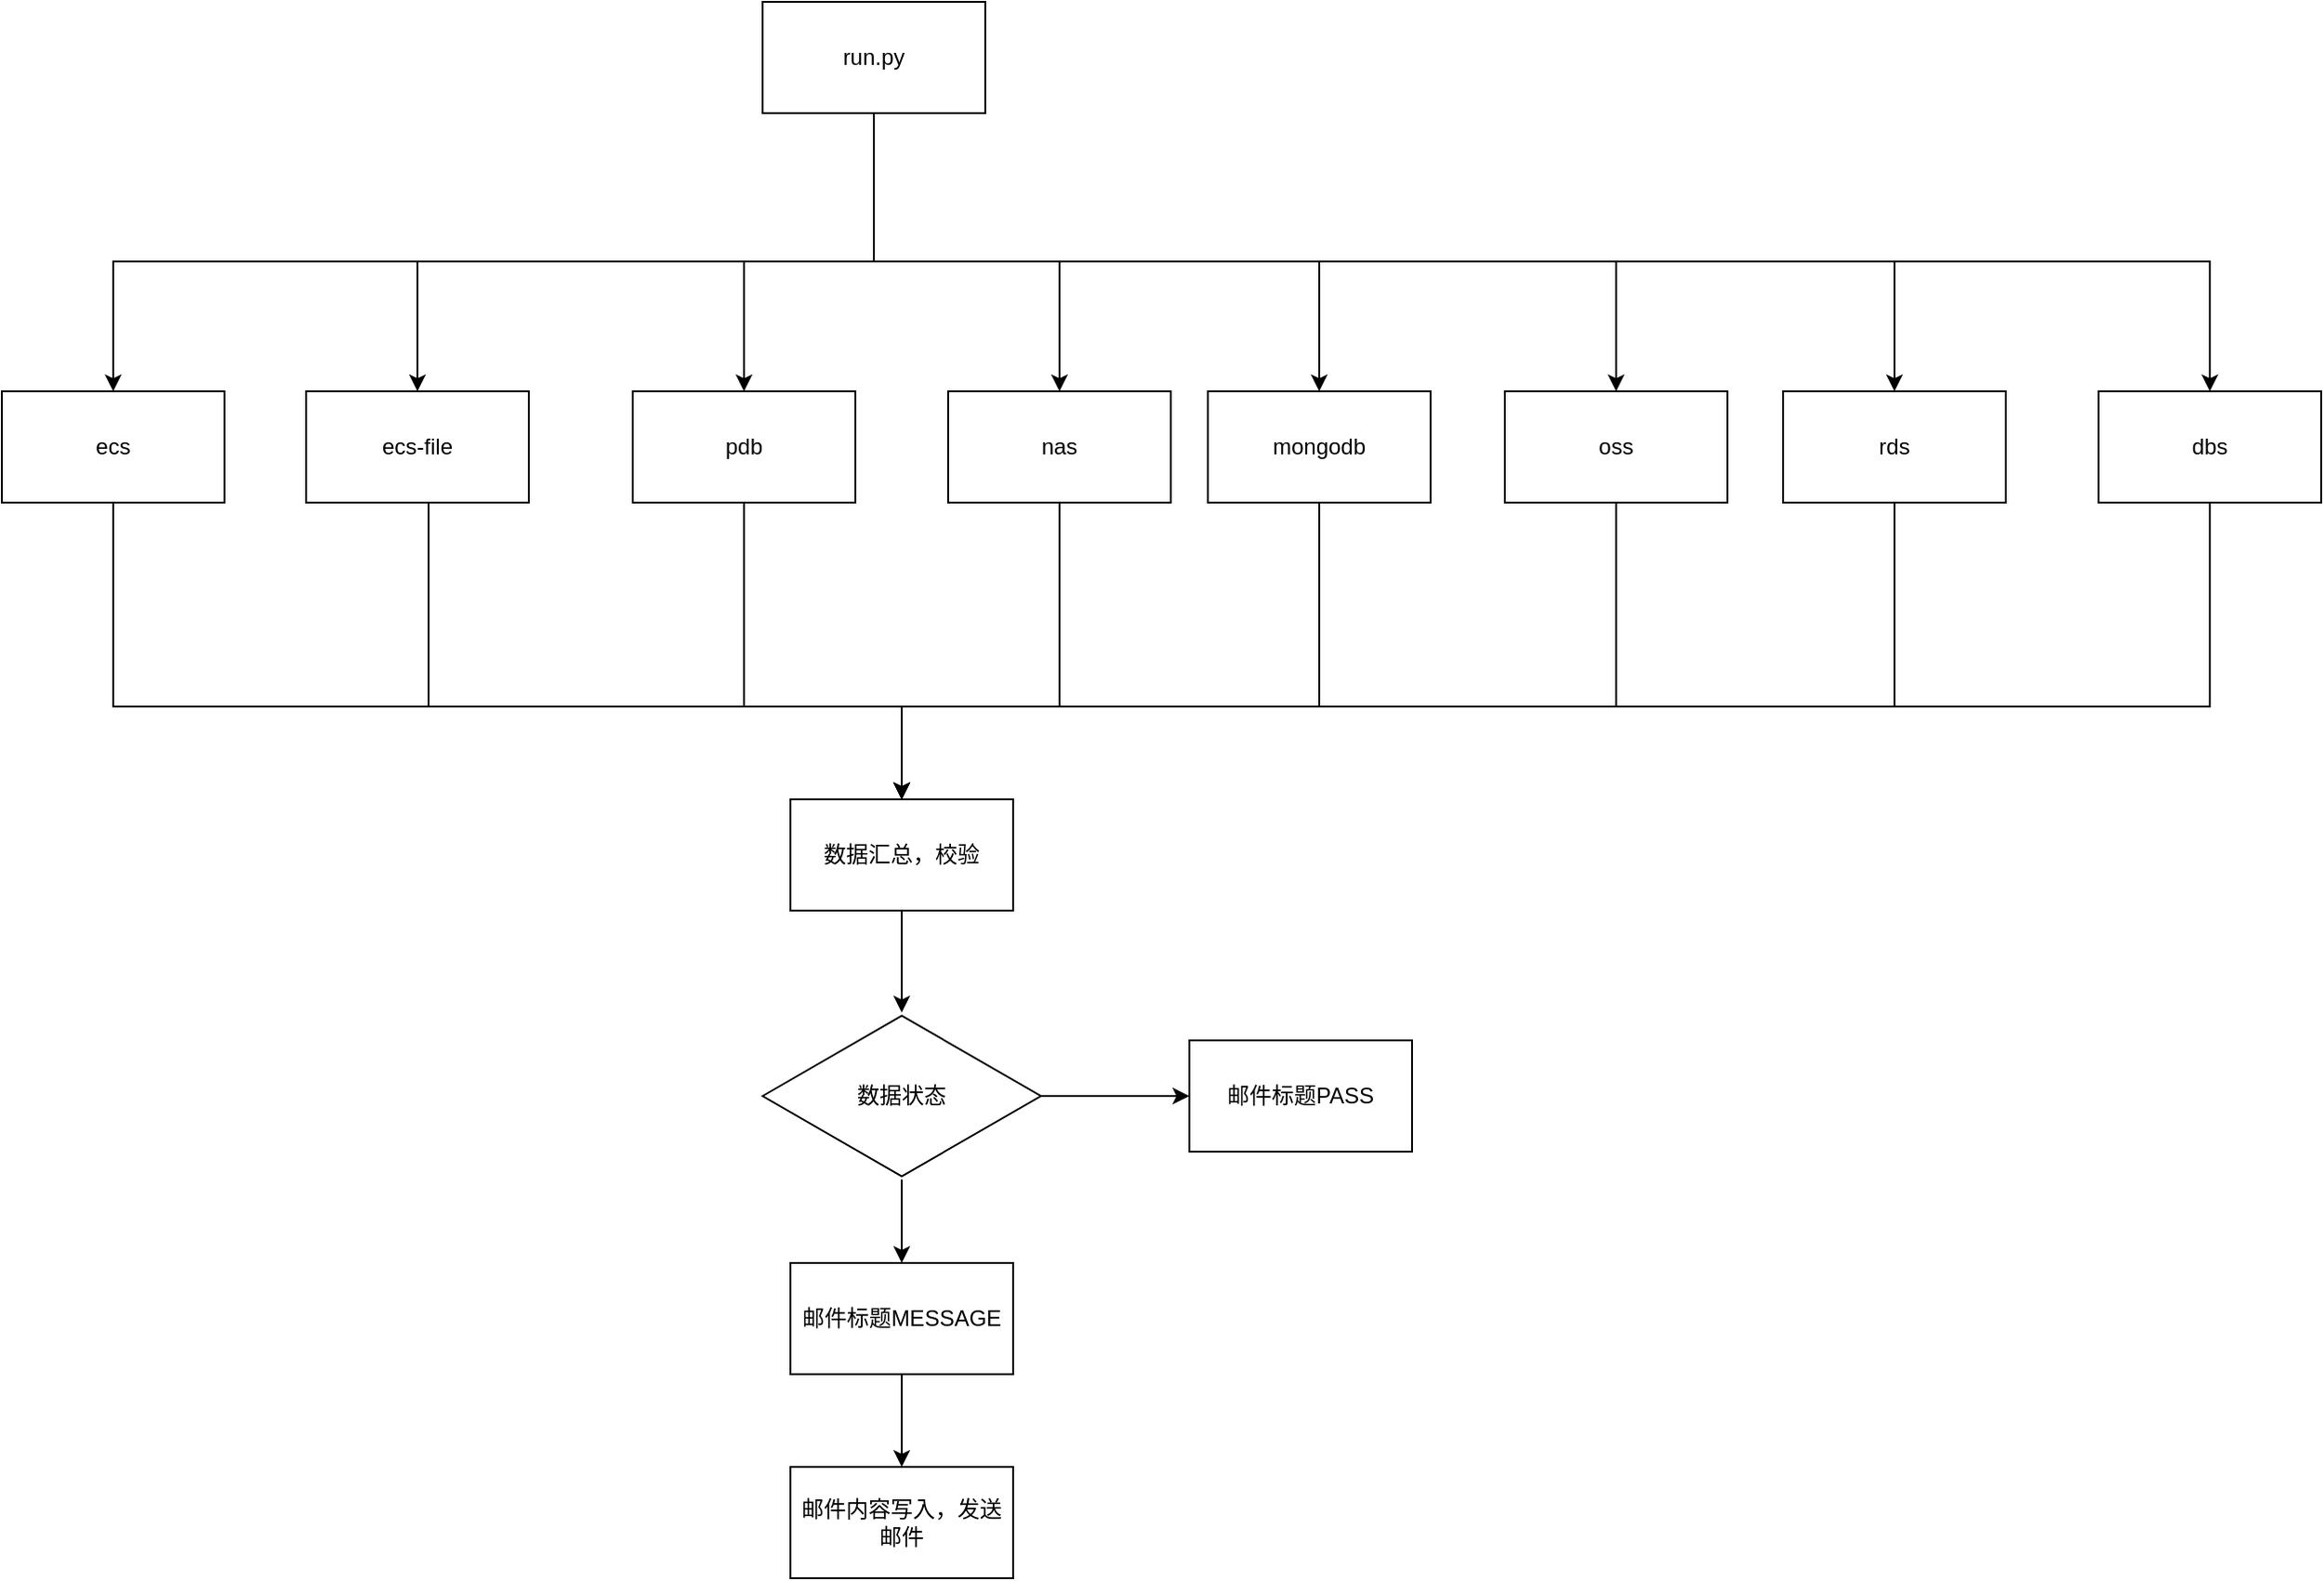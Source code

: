 <mxfile version="22.1.21" type="github">
  <diagram name="第 1 页" id="Q3G0tUiIBudlsYSUAXCE">
    <mxGraphModel dx="1026" dy="1782" grid="1" gridSize="10" guides="1" tooltips="1" connect="1" arrows="1" fold="1" page="1" pageScale="1" pageWidth="827" pageHeight="1169" math="0" shadow="0">
      <root>
        <mxCell id="0" />
        <mxCell id="1" parent="0" />
        <mxCell id="3hhheXbHfyy6V0kyPEiX-20" style="edgeStyle=orthogonalEdgeStyle;rounded=0;orthogonalLoop=1;jettySize=auto;html=1;entryX=0.5;entryY=0;entryDx=0;entryDy=0;" parent="1" source="3hhheXbHfyy6V0kyPEiX-1" target="3hhheXbHfyy6V0kyPEiX-3" edge="1">
          <mxGeometry relative="1" as="geometry">
            <Array as="points">
              <mxPoint x="600" y="90" />
              <mxPoint x="190" y="90" />
            </Array>
          </mxGeometry>
        </mxCell>
        <mxCell id="3hhheXbHfyy6V0kyPEiX-21" style="edgeStyle=orthogonalEdgeStyle;rounded=0;orthogonalLoop=1;jettySize=auto;html=1;entryX=0.5;entryY=0;entryDx=0;entryDy=0;" parent="1" source="3hhheXbHfyy6V0kyPEiX-1" target="3hhheXbHfyy6V0kyPEiX-4" edge="1">
          <mxGeometry relative="1" as="geometry">
            <Array as="points">
              <mxPoint x="600" y="90" />
              <mxPoint x="354" y="90" />
            </Array>
          </mxGeometry>
        </mxCell>
        <mxCell id="3hhheXbHfyy6V0kyPEiX-22" style="edgeStyle=orthogonalEdgeStyle;rounded=0;orthogonalLoop=1;jettySize=auto;html=1;" parent="1" source="3hhheXbHfyy6V0kyPEiX-1" target="3hhheXbHfyy6V0kyPEiX-5" edge="1">
          <mxGeometry relative="1" as="geometry">
            <Array as="points">
              <mxPoint x="600" y="90" />
              <mxPoint x="530" y="90" />
            </Array>
          </mxGeometry>
        </mxCell>
        <mxCell id="3hhheXbHfyy6V0kyPEiX-23" style="edgeStyle=orthogonalEdgeStyle;rounded=0;orthogonalLoop=1;jettySize=auto;html=1;" parent="1" source="3hhheXbHfyy6V0kyPEiX-1" target="3hhheXbHfyy6V0kyPEiX-6" edge="1">
          <mxGeometry relative="1" as="geometry">
            <Array as="points">
              <mxPoint x="600" y="90" />
              <mxPoint x="700" y="90" />
            </Array>
          </mxGeometry>
        </mxCell>
        <mxCell id="3hhheXbHfyy6V0kyPEiX-24" style="edgeStyle=orthogonalEdgeStyle;rounded=0;orthogonalLoop=1;jettySize=auto;html=1;" parent="1" source="3hhheXbHfyy6V0kyPEiX-1" target="3hhheXbHfyy6V0kyPEiX-7" edge="1">
          <mxGeometry relative="1" as="geometry">
            <Array as="points">
              <mxPoint x="600" y="90" />
              <mxPoint x="840" y="90" />
            </Array>
          </mxGeometry>
        </mxCell>
        <mxCell id="3hhheXbHfyy6V0kyPEiX-25" style="edgeStyle=orthogonalEdgeStyle;rounded=0;orthogonalLoop=1;jettySize=auto;html=1;" parent="1" source="3hhheXbHfyy6V0kyPEiX-1" target="3hhheXbHfyy6V0kyPEiX-8" edge="1">
          <mxGeometry relative="1" as="geometry">
            <Array as="points">
              <mxPoint x="600" y="90" />
              <mxPoint x="1000" y="90" />
            </Array>
          </mxGeometry>
        </mxCell>
        <mxCell id="3hhheXbHfyy6V0kyPEiX-40" style="edgeStyle=orthogonalEdgeStyle;rounded=0;orthogonalLoop=1;jettySize=auto;html=1;" parent="1" source="3hhheXbHfyy6V0kyPEiX-1" target="3hhheXbHfyy6V0kyPEiX-39" edge="1">
          <mxGeometry relative="1" as="geometry">
            <Array as="points">
              <mxPoint x="600" y="90" />
              <mxPoint x="1150" y="90" />
            </Array>
          </mxGeometry>
        </mxCell>
        <mxCell id="f6ldFUjBazpzKSRKQEEh-2" style="edgeStyle=orthogonalEdgeStyle;rounded=0;orthogonalLoop=1;jettySize=auto;html=1;" edge="1" parent="1" source="3hhheXbHfyy6V0kyPEiX-1" target="f6ldFUjBazpzKSRKQEEh-1">
          <mxGeometry relative="1" as="geometry">
            <Array as="points">
              <mxPoint x="600" y="90" />
              <mxPoint x="1320" y="90" />
            </Array>
          </mxGeometry>
        </mxCell>
        <mxCell id="3hhheXbHfyy6V0kyPEiX-1" value="run.py" style="rounded=0;whiteSpace=wrap;html=1;" parent="1" vertex="1">
          <mxGeometry x="540" y="-50" width="120" height="60" as="geometry" />
        </mxCell>
        <mxCell id="3hhheXbHfyy6V0kyPEiX-28" style="edgeStyle=orthogonalEdgeStyle;rounded=0;orthogonalLoop=1;jettySize=auto;html=1;entryX=0;entryY=0.5;entryDx=0;entryDy=0;" parent="1" source="3hhheXbHfyy6V0kyPEiX-3" target="3hhheXbHfyy6V0kyPEiX-9" edge="1">
          <mxGeometry relative="1" as="geometry">
            <Array as="points">
              <mxPoint x="190" y="330" />
              <mxPoint x="615" y="330" />
              <mxPoint x="615" y="410" />
            </Array>
          </mxGeometry>
        </mxCell>
        <mxCell id="3hhheXbHfyy6V0kyPEiX-3" value="ecs" style="rounded=0;whiteSpace=wrap;html=1;" parent="1" vertex="1">
          <mxGeometry x="130" y="160" width="120" height="60" as="geometry" />
        </mxCell>
        <mxCell id="3hhheXbHfyy6V0kyPEiX-30" style="edgeStyle=orthogonalEdgeStyle;rounded=0;orthogonalLoop=1;jettySize=auto;html=1;entryX=0;entryY=0.5;entryDx=0;entryDy=0;" parent="1" source="3hhheXbHfyy6V0kyPEiX-4" target="3hhheXbHfyy6V0kyPEiX-9" edge="1">
          <mxGeometry relative="1" as="geometry">
            <Array as="points">
              <mxPoint x="360" y="330" />
              <mxPoint x="615" y="330" />
              <mxPoint x="615" y="410" />
            </Array>
          </mxGeometry>
        </mxCell>
        <mxCell id="3hhheXbHfyy6V0kyPEiX-4" value="ecs-file" style="rounded=0;whiteSpace=wrap;html=1;" parent="1" vertex="1">
          <mxGeometry x="294" y="160" width="120" height="60" as="geometry" />
        </mxCell>
        <mxCell id="3hhheXbHfyy6V0kyPEiX-31" style="edgeStyle=orthogonalEdgeStyle;rounded=0;orthogonalLoop=1;jettySize=auto;html=1;entryX=0;entryY=0.5;entryDx=0;entryDy=0;" parent="1" source="3hhheXbHfyy6V0kyPEiX-5" target="3hhheXbHfyy6V0kyPEiX-9" edge="1">
          <mxGeometry relative="1" as="geometry">
            <Array as="points">
              <mxPoint x="530" y="330" />
              <mxPoint x="615" y="330" />
              <mxPoint x="615" y="410" />
            </Array>
          </mxGeometry>
        </mxCell>
        <mxCell id="3hhheXbHfyy6V0kyPEiX-5" value="pdb" style="rounded=0;whiteSpace=wrap;html=1;" parent="1" vertex="1">
          <mxGeometry x="470" y="160" width="120" height="60" as="geometry" />
        </mxCell>
        <mxCell id="3hhheXbHfyy6V0kyPEiX-35" style="edgeStyle=orthogonalEdgeStyle;rounded=0;orthogonalLoop=1;jettySize=auto;html=1;entryX=0.5;entryY=0;entryDx=0;entryDy=0;" parent="1" source="3hhheXbHfyy6V0kyPEiX-6" target="3hhheXbHfyy6V0kyPEiX-9" edge="1">
          <mxGeometry relative="1" as="geometry">
            <Array as="points">
              <mxPoint x="700" y="330" />
              <mxPoint x="615" y="330" />
            </Array>
          </mxGeometry>
        </mxCell>
        <mxCell id="3hhheXbHfyy6V0kyPEiX-6" value="nas" style="rounded=0;whiteSpace=wrap;html=1;" parent="1" vertex="1">
          <mxGeometry x="640" y="160" width="120" height="60" as="geometry" />
        </mxCell>
        <mxCell id="3hhheXbHfyy6V0kyPEiX-36" style="edgeStyle=orthogonalEdgeStyle;rounded=0;orthogonalLoop=1;jettySize=auto;html=1;entryX=0.5;entryY=0;entryDx=0;entryDy=0;" parent="1" source="3hhheXbHfyy6V0kyPEiX-7" target="3hhheXbHfyy6V0kyPEiX-9" edge="1">
          <mxGeometry relative="1" as="geometry">
            <Array as="points">
              <mxPoint x="840" y="330" />
              <mxPoint x="615" y="330" />
            </Array>
          </mxGeometry>
        </mxCell>
        <mxCell id="3hhheXbHfyy6V0kyPEiX-7" value="mongodb" style="rounded=0;whiteSpace=wrap;html=1;" parent="1" vertex="1">
          <mxGeometry x="780" y="160" width="120" height="60" as="geometry" />
        </mxCell>
        <mxCell id="3hhheXbHfyy6V0kyPEiX-34" style="edgeStyle=orthogonalEdgeStyle;rounded=0;orthogonalLoop=1;jettySize=auto;html=1;entryX=1;entryY=0.5;entryDx=0;entryDy=0;" parent="1" source="3hhheXbHfyy6V0kyPEiX-8" target="3hhheXbHfyy6V0kyPEiX-9" edge="1">
          <mxGeometry relative="1" as="geometry">
            <Array as="points">
              <mxPoint x="1000" y="330" />
              <mxPoint x="615" y="330" />
              <mxPoint x="615" y="410" />
            </Array>
          </mxGeometry>
        </mxCell>
        <mxCell id="3hhheXbHfyy6V0kyPEiX-8" value="oss" style="rounded=0;whiteSpace=wrap;html=1;" parent="1" vertex="1">
          <mxGeometry x="940" y="160" width="120" height="60" as="geometry" />
        </mxCell>
        <mxCell id="3hhheXbHfyy6V0kyPEiX-13" value="" style="edgeStyle=orthogonalEdgeStyle;rounded=0;orthogonalLoop=1;jettySize=auto;html=1;" parent="1" source="3hhheXbHfyy6V0kyPEiX-9" target="3hhheXbHfyy6V0kyPEiX-12" edge="1">
          <mxGeometry relative="1" as="geometry" />
        </mxCell>
        <mxCell id="3hhheXbHfyy6V0kyPEiX-9" value="数据汇总，校验" style="rounded=0;whiteSpace=wrap;html=1;" parent="1" vertex="1">
          <mxGeometry x="555" y="380" width="120" height="60" as="geometry" />
        </mxCell>
        <mxCell id="3hhheXbHfyy6V0kyPEiX-37" value="" style="edgeStyle=orthogonalEdgeStyle;rounded=0;orthogonalLoop=1;jettySize=auto;html=1;" parent="1" source="3hhheXbHfyy6V0kyPEiX-12" target="3hhheXbHfyy6V0kyPEiX-14" edge="1">
          <mxGeometry relative="1" as="geometry" />
        </mxCell>
        <mxCell id="3hhheXbHfyy6V0kyPEiX-38" value="" style="edgeStyle=orthogonalEdgeStyle;rounded=0;orthogonalLoop=1;jettySize=auto;html=1;" parent="1" source="3hhheXbHfyy6V0kyPEiX-12" target="3hhheXbHfyy6V0kyPEiX-15" edge="1">
          <mxGeometry relative="1" as="geometry" />
        </mxCell>
        <mxCell id="3hhheXbHfyy6V0kyPEiX-12" value="数据状态" style="html=1;whiteSpace=wrap;aspect=fixed;shape=isoRectangle;" parent="1" vertex="1">
          <mxGeometry x="540" y="495" width="150" height="90" as="geometry" />
        </mxCell>
        <mxCell id="3hhheXbHfyy6V0kyPEiX-14" value="邮件标题PASS" style="rounded=0;whiteSpace=wrap;html=1;" parent="1" vertex="1">
          <mxGeometry x="770" y="510" width="120" height="60" as="geometry" />
        </mxCell>
        <mxCell id="3hhheXbHfyy6V0kyPEiX-17" value="" style="edgeStyle=orthogonalEdgeStyle;rounded=0;orthogonalLoop=1;jettySize=auto;html=1;" parent="1" source="3hhheXbHfyy6V0kyPEiX-15" target="3hhheXbHfyy6V0kyPEiX-16" edge="1">
          <mxGeometry relative="1" as="geometry" />
        </mxCell>
        <mxCell id="3hhheXbHfyy6V0kyPEiX-15" value="邮件标题MESSAGE" style="rounded=0;whiteSpace=wrap;html=1;" parent="1" vertex="1">
          <mxGeometry x="555" y="630" width="120" height="60" as="geometry" />
        </mxCell>
        <mxCell id="3hhheXbHfyy6V0kyPEiX-16" value="邮件内容写入，发送邮件" style="rounded=0;whiteSpace=wrap;html=1;" parent="1" vertex="1">
          <mxGeometry x="555" y="740" width="120" height="60" as="geometry" />
        </mxCell>
        <mxCell id="3hhheXbHfyy6V0kyPEiX-41" style="edgeStyle=orthogonalEdgeStyle;rounded=0;orthogonalLoop=1;jettySize=auto;html=1;entryX=0.5;entryY=0;entryDx=0;entryDy=0;" parent="1" source="3hhheXbHfyy6V0kyPEiX-39" target="3hhheXbHfyy6V0kyPEiX-9" edge="1">
          <mxGeometry relative="1" as="geometry">
            <Array as="points">
              <mxPoint x="1150" y="330" />
              <mxPoint x="615" y="330" />
            </Array>
          </mxGeometry>
        </mxCell>
        <mxCell id="3hhheXbHfyy6V0kyPEiX-39" value="rds" style="rounded=0;whiteSpace=wrap;html=1;" parent="1" vertex="1">
          <mxGeometry x="1090" y="160" width="120" height="60" as="geometry" />
        </mxCell>
        <mxCell id="f6ldFUjBazpzKSRKQEEh-3" style="edgeStyle=orthogonalEdgeStyle;rounded=0;orthogonalLoop=1;jettySize=auto;html=1;entryX=0.5;entryY=0;entryDx=0;entryDy=0;" edge="1" parent="1" source="f6ldFUjBazpzKSRKQEEh-1" target="3hhheXbHfyy6V0kyPEiX-9">
          <mxGeometry relative="1" as="geometry">
            <Array as="points">
              <mxPoint x="1320" y="330" />
              <mxPoint x="615" y="330" />
            </Array>
          </mxGeometry>
        </mxCell>
        <mxCell id="f6ldFUjBazpzKSRKQEEh-1" value="dbs" style="rounded=0;whiteSpace=wrap;html=1;" vertex="1" parent="1">
          <mxGeometry x="1260" y="160" width="120" height="60" as="geometry" />
        </mxCell>
      </root>
    </mxGraphModel>
  </diagram>
</mxfile>
